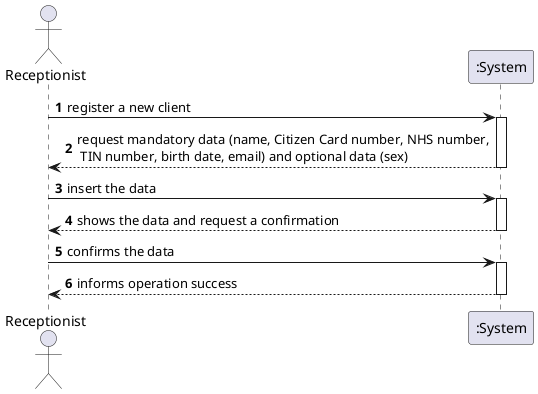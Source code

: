 @startuml
'https://plantuml.com/sequence-diagram

autonumber

actor "Receptionist" as RECEP

participant ":System" as SYSTEM

RECEP -> SYSTEM : register a new client
activate SYSTEM
SYSTEM --> RECEP : request mandatory data (name, Citizen Card number, NHS number,\n TIN number, birth date, email) and optional data (sex)
deactivate SYSTEM

RECEP -> SYSTEM : insert the data
activate SYSTEM
SYSTEM --> RECEP : shows the data and request a confirmation
deactivate SYSTEM

RECEP -> SYSTEM : confirms the data
activate SYSTEM
SYSTEM --> RECEP : informs operation success
deactivate SYSTEM

@enduml